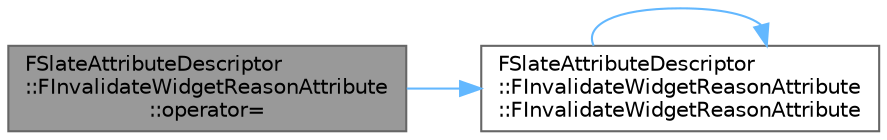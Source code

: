 digraph "FSlateAttributeDescriptor::FInvalidateWidgetReasonAttribute::operator="
{
 // INTERACTIVE_SVG=YES
 // LATEX_PDF_SIZE
  bgcolor="transparent";
  edge [fontname=Helvetica,fontsize=10,labelfontname=Helvetica,labelfontsize=10];
  node [fontname=Helvetica,fontsize=10,shape=box,height=0.2,width=0.4];
  rankdir="LR";
  Node1 [id="Node000001",label="FSlateAttributeDescriptor\l::FInvalidateWidgetReasonAttribute\l::operator=",height=0.2,width=0.4,color="gray40", fillcolor="grey60", style="filled", fontcolor="black",tooltip=" "];
  Node1 -> Node2 [id="edge1_Node000001_Node000002",color="steelblue1",style="solid",tooltip=" "];
  Node2 [id="Node000002",label="FSlateAttributeDescriptor\l::FInvalidateWidgetReasonAttribute\l::FInvalidateWidgetReasonAttribute",height=0.2,width=0.4,color="grey40", fillcolor="white", style="filled",URL="$da/d3e/structFSlateAttributeDescriptor_1_1FInvalidateWidgetReasonAttribute.html#a65f31aefe6aa207afb9d18a067abde1b",tooltip=" "];
  Node2 -> Node2 [id="edge2_Node000002_Node000002",color="steelblue1",style="solid",tooltip=" "];
}
